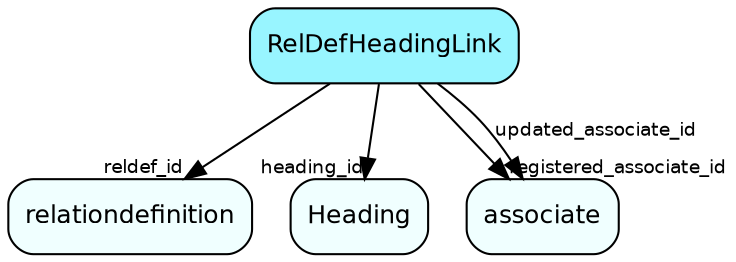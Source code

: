 digraph RelDefHeadingLink  {
node [shape = box style="rounded, filled" fontname = "Helvetica" fontsize = "12" ]
edge [fontname = "Helvetica" fontsize = "9"]

RelDefHeadingLink[fillcolor = "cadetblue1"]
relationdefinition[fillcolor = "azure1"]
Heading[fillcolor = "azure1"]
associate[fillcolor = "azure1"]
RelDefHeadingLink -> relationdefinition [headlabel = "reldef_id"]
RelDefHeadingLink -> Heading [headlabel = "heading_id"]
RelDefHeadingLink -> associate [headlabel = "registered_associate_id"]
RelDefHeadingLink -> associate [label = "updated_associate_id"]
}
